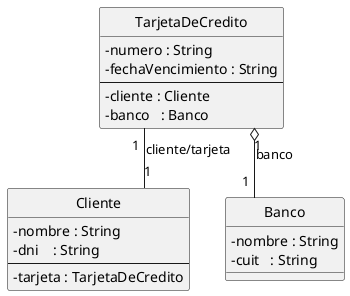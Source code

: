 @startuml
hide circle
skinparam linetype ortho
skinparam classAttributeIconSize 0

class TarjetaDeCredito {
  - numero : String
  - fechaVencimiento : String
  --
  - cliente : Cliente
  - banco   : Banco
}

class Cliente {
  - nombre : String
  - dni    : String
  --
  - tarjeta : TarjetaDeCredito
}

class Banco {
  - nombre : String
  - cuit   : String
}

' Asociación 1:1 (bidireccional)
TarjetaDeCredito "1" -- "1" Cliente : cliente/tarjeta

' Agregación 1:1 (rombo blanco en TarjetaDeCredito)
TarjetaDeCredito "1" o-- "1" Banco : banco
@enduml
